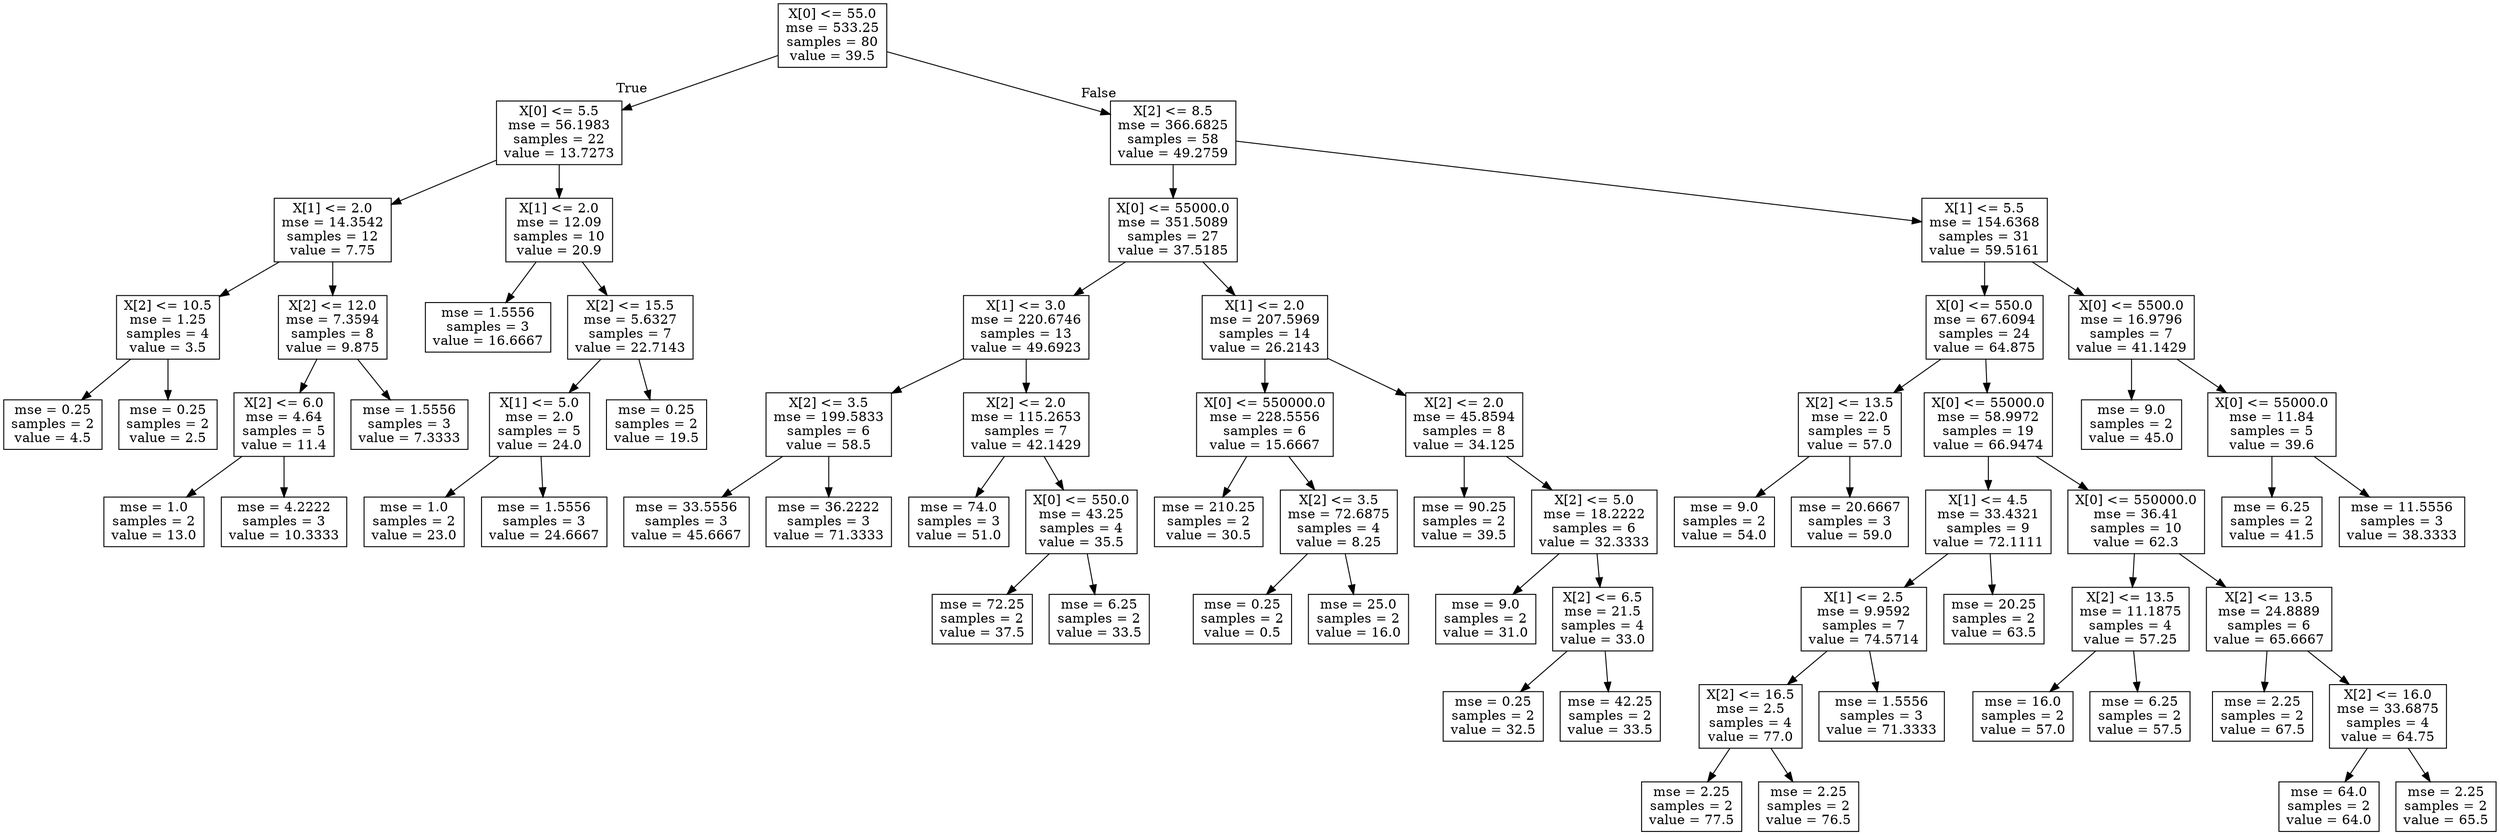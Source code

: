 digraph Tree {
node [shape=box] ;
0 [label="X[0] <= 55.0\nmse = 533.25\nsamples = 80\nvalue = 39.5"] ;
1 [label="X[0] <= 5.5\nmse = 56.1983\nsamples = 22\nvalue = 13.7273"] ;
0 -> 1 [labeldistance=2.5, labelangle=45, headlabel="True"] ;
2 [label="X[1] <= 2.0\nmse = 14.3542\nsamples = 12\nvalue = 7.75"] ;
1 -> 2 ;
3 [label="X[2] <= 10.5\nmse = 1.25\nsamples = 4\nvalue = 3.5"] ;
2 -> 3 ;
4 [label="mse = 0.25\nsamples = 2\nvalue = 4.5"] ;
3 -> 4 ;
5 [label="mse = 0.25\nsamples = 2\nvalue = 2.5"] ;
3 -> 5 ;
6 [label="X[2] <= 12.0\nmse = 7.3594\nsamples = 8\nvalue = 9.875"] ;
2 -> 6 ;
7 [label="X[2] <= 6.0\nmse = 4.64\nsamples = 5\nvalue = 11.4"] ;
6 -> 7 ;
8 [label="mse = 1.0\nsamples = 2\nvalue = 13.0"] ;
7 -> 8 ;
9 [label="mse = 4.2222\nsamples = 3\nvalue = 10.3333"] ;
7 -> 9 ;
10 [label="mse = 1.5556\nsamples = 3\nvalue = 7.3333"] ;
6 -> 10 ;
11 [label="X[1] <= 2.0\nmse = 12.09\nsamples = 10\nvalue = 20.9"] ;
1 -> 11 ;
12 [label="mse = 1.5556\nsamples = 3\nvalue = 16.6667"] ;
11 -> 12 ;
13 [label="X[2] <= 15.5\nmse = 5.6327\nsamples = 7\nvalue = 22.7143"] ;
11 -> 13 ;
14 [label="X[1] <= 5.0\nmse = 2.0\nsamples = 5\nvalue = 24.0"] ;
13 -> 14 ;
15 [label="mse = 1.0\nsamples = 2\nvalue = 23.0"] ;
14 -> 15 ;
16 [label="mse = 1.5556\nsamples = 3\nvalue = 24.6667"] ;
14 -> 16 ;
17 [label="mse = 0.25\nsamples = 2\nvalue = 19.5"] ;
13 -> 17 ;
18 [label="X[2] <= 8.5\nmse = 366.6825\nsamples = 58\nvalue = 49.2759"] ;
0 -> 18 [labeldistance=2.5, labelangle=-45, headlabel="False"] ;
19 [label="X[0] <= 55000.0\nmse = 351.5089\nsamples = 27\nvalue = 37.5185"] ;
18 -> 19 ;
20 [label="X[1] <= 3.0\nmse = 220.6746\nsamples = 13\nvalue = 49.6923"] ;
19 -> 20 ;
21 [label="X[2] <= 3.5\nmse = 199.5833\nsamples = 6\nvalue = 58.5"] ;
20 -> 21 ;
22 [label="mse = 33.5556\nsamples = 3\nvalue = 45.6667"] ;
21 -> 22 ;
23 [label="mse = 36.2222\nsamples = 3\nvalue = 71.3333"] ;
21 -> 23 ;
24 [label="X[2] <= 2.0\nmse = 115.2653\nsamples = 7\nvalue = 42.1429"] ;
20 -> 24 ;
25 [label="mse = 74.0\nsamples = 3\nvalue = 51.0"] ;
24 -> 25 ;
26 [label="X[0] <= 550.0\nmse = 43.25\nsamples = 4\nvalue = 35.5"] ;
24 -> 26 ;
27 [label="mse = 72.25\nsamples = 2\nvalue = 37.5"] ;
26 -> 27 ;
28 [label="mse = 6.25\nsamples = 2\nvalue = 33.5"] ;
26 -> 28 ;
29 [label="X[1] <= 2.0\nmse = 207.5969\nsamples = 14\nvalue = 26.2143"] ;
19 -> 29 ;
30 [label="X[0] <= 550000.0\nmse = 228.5556\nsamples = 6\nvalue = 15.6667"] ;
29 -> 30 ;
31 [label="mse = 210.25\nsamples = 2\nvalue = 30.5"] ;
30 -> 31 ;
32 [label="X[2] <= 3.5\nmse = 72.6875\nsamples = 4\nvalue = 8.25"] ;
30 -> 32 ;
33 [label="mse = 0.25\nsamples = 2\nvalue = 0.5"] ;
32 -> 33 ;
34 [label="mse = 25.0\nsamples = 2\nvalue = 16.0"] ;
32 -> 34 ;
35 [label="X[2] <= 2.0\nmse = 45.8594\nsamples = 8\nvalue = 34.125"] ;
29 -> 35 ;
36 [label="mse = 90.25\nsamples = 2\nvalue = 39.5"] ;
35 -> 36 ;
37 [label="X[2] <= 5.0\nmse = 18.2222\nsamples = 6\nvalue = 32.3333"] ;
35 -> 37 ;
38 [label="mse = 9.0\nsamples = 2\nvalue = 31.0"] ;
37 -> 38 ;
39 [label="X[2] <= 6.5\nmse = 21.5\nsamples = 4\nvalue = 33.0"] ;
37 -> 39 ;
40 [label="mse = 0.25\nsamples = 2\nvalue = 32.5"] ;
39 -> 40 ;
41 [label="mse = 42.25\nsamples = 2\nvalue = 33.5"] ;
39 -> 41 ;
42 [label="X[1] <= 5.5\nmse = 154.6368\nsamples = 31\nvalue = 59.5161"] ;
18 -> 42 ;
43 [label="X[0] <= 550.0\nmse = 67.6094\nsamples = 24\nvalue = 64.875"] ;
42 -> 43 ;
44 [label="X[2] <= 13.5\nmse = 22.0\nsamples = 5\nvalue = 57.0"] ;
43 -> 44 ;
45 [label="mse = 9.0\nsamples = 2\nvalue = 54.0"] ;
44 -> 45 ;
46 [label="mse = 20.6667\nsamples = 3\nvalue = 59.0"] ;
44 -> 46 ;
47 [label="X[0] <= 55000.0\nmse = 58.9972\nsamples = 19\nvalue = 66.9474"] ;
43 -> 47 ;
48 [label="X[1] <= 4.5\nmse = 33.4321\nsamples = 9\nvalue = 72.1111"] ;
47 -> 48 ;
49 [label="X[1] <= 2.5\nmse = 9.9592\nsamples = 7\nvalue = 74.5714"] ;
48 -> 49 ;
50 [label="X[2] <= 16.5\nmse = 2.5\nsamples = 4\nvalue = 77.0"] ;
49 -> 50 ;
51 [label="mse = 2.25\nsamples = 2\nvalue = 77.5"] ;
50 -> 51 ;
52 [label="mse = 2.25\nsamples = 2\nvalue = 76.5"] ;
50 -> 52 ;
53 [label="mse = 1.5556\nsamples = 3\nvalue = 71.3333"] ;
49 -> 53 ;
54 [label="mse = 20.25\nsamples = 2\nvalue = 63.5"] ;
48 -> 54 ;
55 [label="X[0] <= 550000.0\nmse = 36.41\nsamples = 10\nvalue = 62.3"] ;
47 -> 55 ;
56 [label="X[2] <= 13.5\nmse = 11.1875\nsamples = 4\nvalue = 57.25"] ;
55 -> 56 ;
57 [label="mse = 16.0\nsamples = 2\nvalue = 57.0"] ;
56 -> 57 ;
58 [label="mse = 6.25\nsamples = 2\nvalue = 57.5"] ;
56 -> 58 ;
59 [label="X[2] <= 13.5\nmse = 24.8889\nsamples = 6\nvalue = 65.6667"] ;
55 -> 59 ;
60 [label="mse = 2.25\nsamples = 2\nvalue = 67.5"] ;
59 -> 60 ;
61 [label="X[2] <= 16.0\nmse = 33.6875\nsamples = 4\nvalue = 64.75"] ;
59 -> 61 ;
62 [label="mse = 64.0\nsamples = 2\nvalue = 64.0"] ;
61 -> 62 ;
63 [label="mse = 2.25\nsamples = 2\nvalue = 65.5"] ;
61 -> 63 ;
64 [label="X[0] <= 5500.0\nmse = 16.9796\nsamples = 7\nvalue = 41.1429"] ;
42 -> 64 ;
65 [label="mse = 9.0\nsamples = 2\nvalue = 45.0"] ;
64 -> 65 ;
66 [label="X[0] <= 55000.0\nmse = 11.84\nsamples = 5\nvalue = 39.6"] ;
64 -> 66 ;
67 [label="mse = 6.25\nsamples = 2\nvalue = 41.5"] ;
66 -> 67 ;
68 [label="mse = 11.5556\nsamples = 3\nvalue = 38.3333"] ;
66 -> 68 ;
}